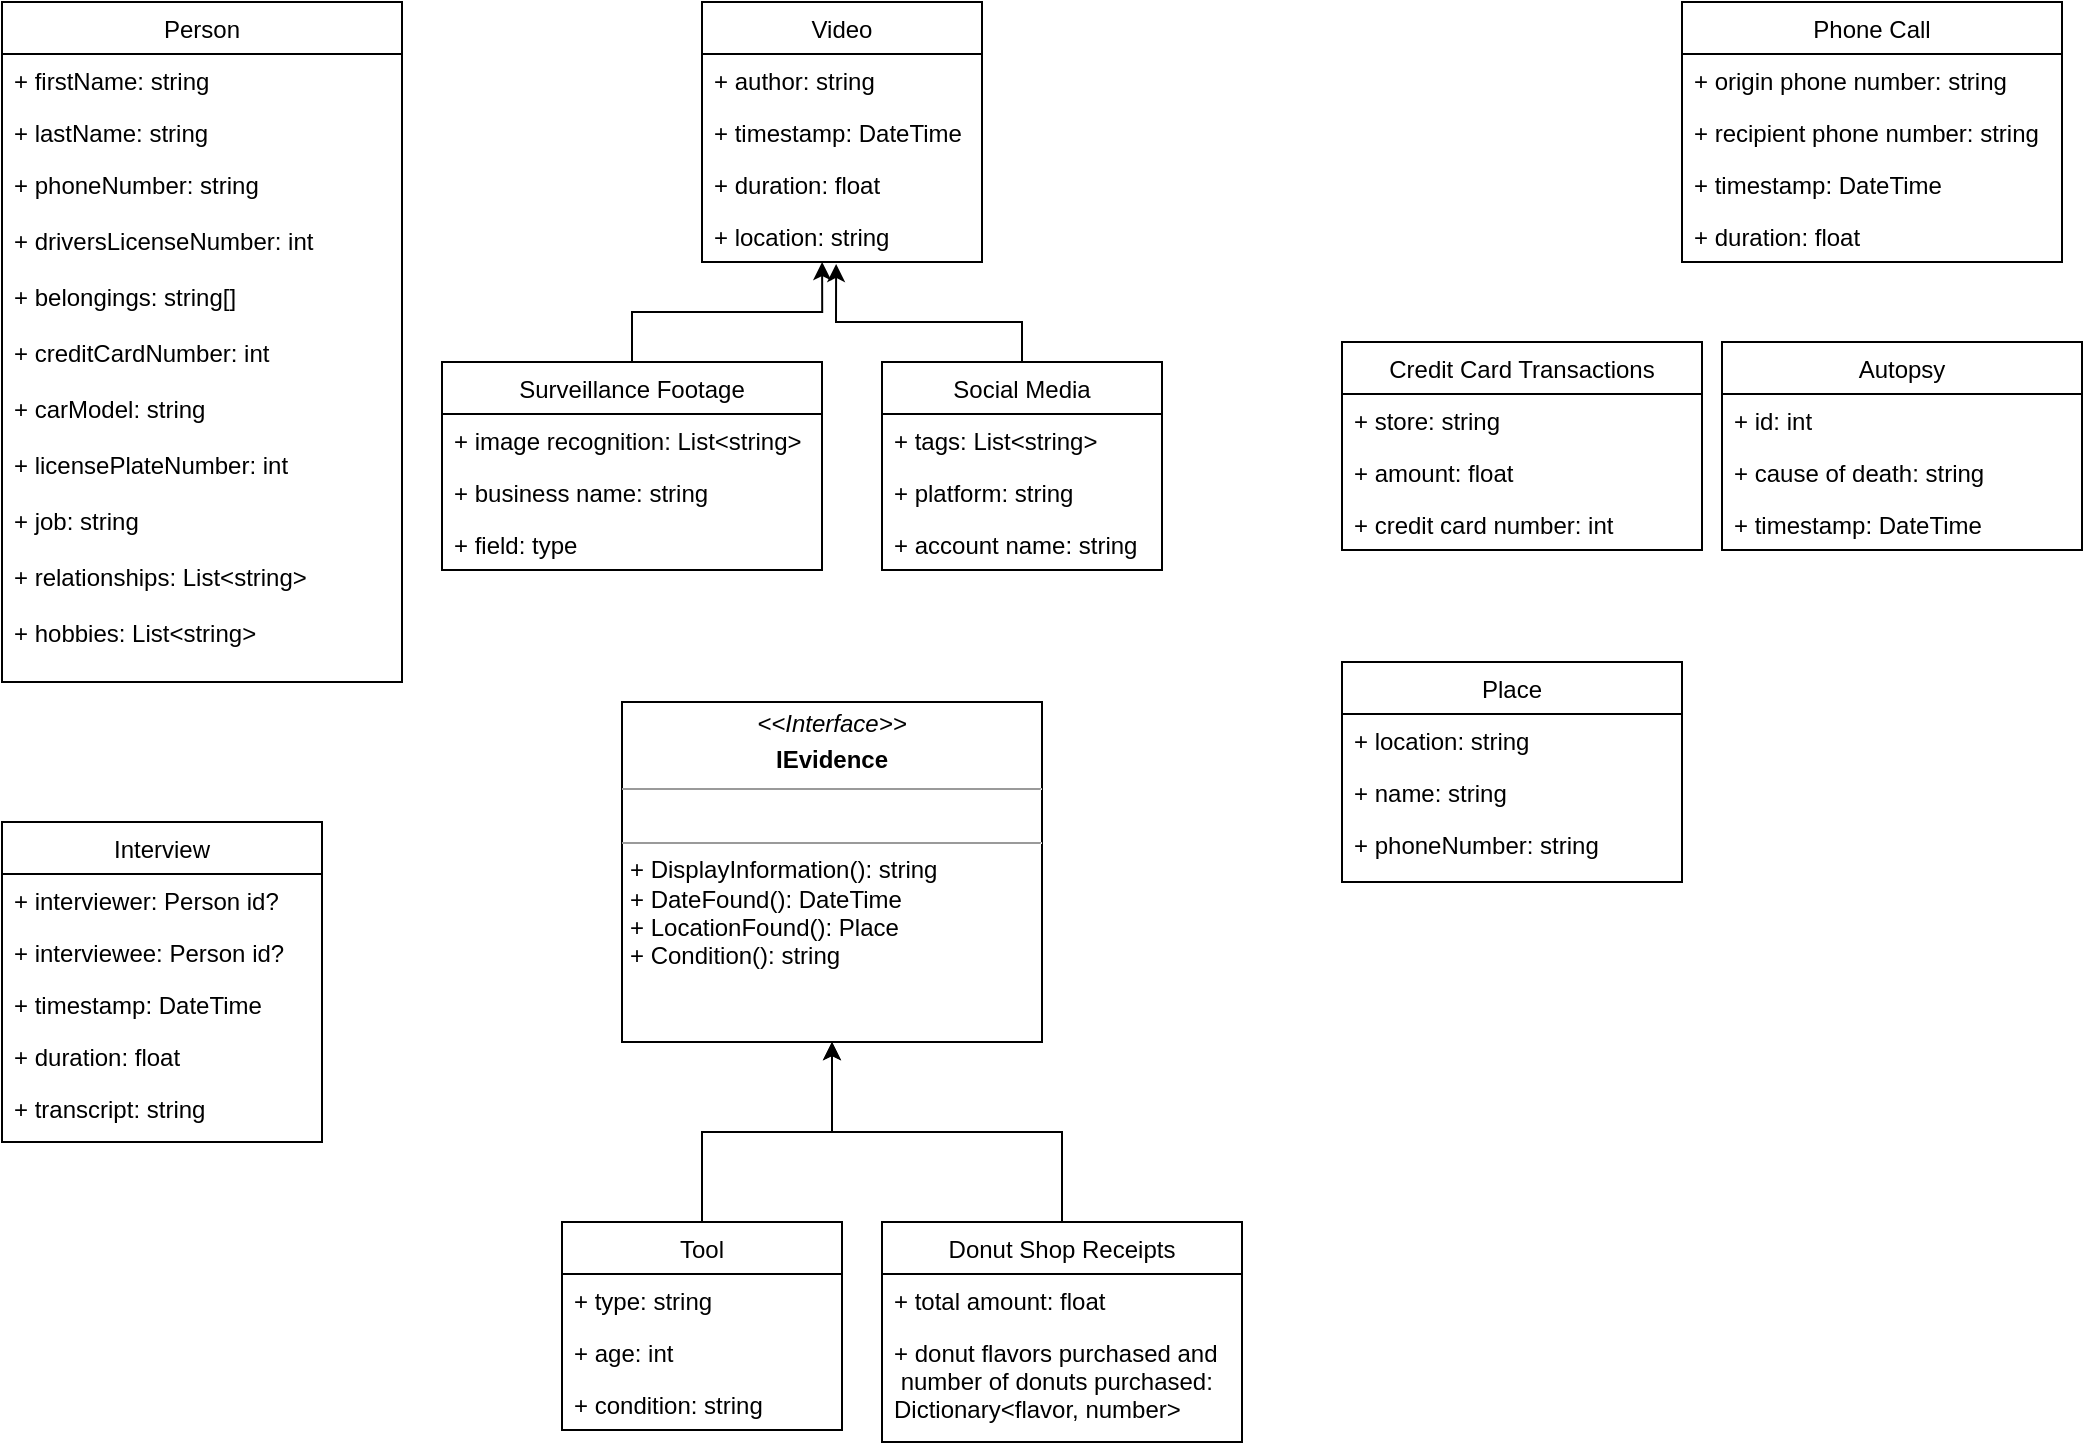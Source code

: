 <mxfile version="16.1.2" type="device"><diagram id="GpX4AnPzuE4LlQAOS_ol" name="Page-1"><mxGraphModel dx="1249" dy="582" grid="1" gridSize="10" guides="1" tooltips="1" connect="1" arrows="1" fold="1" page="1" pageScale="1" pageWidth="1100" pageHeight="850" math="0" shadow="0"><root><mxCell id="0"/><mxCell id="1" parent="0"/><mxCell id="fT0EqmFZyFgD7_2aJZEb-1" value="Person" style="swimlane;fontStyle=0;childLayout=stackLayout;horizontal=1;startSize=26;fillColor=none;horizontalStack=0;resizeParent=1;resizeParentMax=0;resizeLast=0;collapsible=1;marginBottom=0;" parent="1" vertex="1"><mxGeometry x="50" y="30" width="200" height="340" as="geometry"><mxRectangle x="80" y="110" width="70" height="26" as="alternateBounds"/></mxGeometry></mxCell><mxCell id="fT0EqmFZyFgD7_2aJZEb-2" value="+ firstName: string" style="text;strokeColor=none;fillColor=none;align=left;verticalAlign=top;spacingLeft=4;spacingRight=4;overflow=hidden;rotatable=0;points=[[0,0.5],[1,0.5]];portConstraint=eastwest;" parent="fT0EqmFZyFgD7_2aJZEb-1" vertex="1"><mxGeometry y="26" width="200" height="26" as="geometry"/></mxCell><mxCell id="fT0EqmFZyFgD7_2aJZEb-3" value="+ lastName: string" style="text;strokeColor=none;fillColor=none;align=left;verticalAlign=top;spacingLeft=4;spacingRight=4;overflow=hidden;rotatable=0;points=[[0,0.5],[1,0.5]];portConstraint=eastwest;" parent="fT0EqmFZyFgD7_2aJZEb-1" vertex="1"><mxGeometry y="52" width="200" height="26" as="geometry"/></mxCell><mxCell id="fT0EqmFZyFgD7_2aJZEb-4" value="+ phoneNumber: string&#10;&#10;+ driversLicenseNumber: int&#10;&#10;+ belongings: string[]&#10;&#10;+ creditCardNumber: int&#10;&#10;+ carModel: string&#10;&#10;+ licensePlateNumber: int&#10;&#10;+ job: string&#10;&#10;+ relationships: List&lt;string&gt;&#10;&#10;+ hobbies: List&lt;string&gt;&#10;" style="text;strokeColor=none;fillColor=none;align=left;verticalAlign=top;spacingLeft=4;spacingRight=4;overflow=hidden;rotatable=0;points=[[0,0.5],[1,0.5]];portConstraint=eastwest;" parent="fT0EqmFZyFgD7_2aJZEb-1" vertex="1"><mxGeometry y="78" width="200" height="262" as="geometry"/></mxCell><mxCell id="fT0EqmFZyFgD7_2aJZEb-5" value="Place" style="swimlane;fontStyle=0;childLayout=stackLayout;horizontal=1;startSize=26;fillColor=none;horizontalStack=0;resizeParent=1;resizeParentMax=0;resizeLast=0;collapsible=1;marginBottom=0;" parent="1" vertex="1"><mxGeometry x="720" y="360" width="170" height="110" as="geometry"><mxRectangle x="80" y="110" width="70" height="26" as="alternateBounds"/></mxGeometry></mxCell><mxCell id="fT0EqmFZyFgD7_2aJZEb-6" value="+ location: string" style="text;strokeColor=none;fillColor=none;align=left;verticalAlign=top;spacingLeft=4;spacingRight=4;overflow=hidden;rotatable=0;points=[[0,0.5],[1,0.5]];portConstraint=eastwest;" parent="fT0EqmFZyFgD7_2aJZEb-5" vertex="1"><mxGeometry y="26" width="170" height="26" as="geometry"/></mxCell><mxCell id="fT0EqmFZyFgD7_2aJZEb-7" value="+ name: string" style="text;strokeColor=none;fillColor=none;align=left;verticalAlign=top;spacingLeft=4;spacingRight=4;overflow=hidden;rotatable=0;points=[[0,0.5],[1,0.5]];portConstraint=eastwest;" parent="fT0EqmFZyFgD7_2aJZEb-5" vertex="1"><mxGeometry y="52" width="170" height="26" as="geometry"/></mxCell><mxCell id="fT0EqmFZyFgD7_2aJZEb-8" value="+ phoneNumber: string" style="text;strokeColor=none;fillColor=none;align=left;verticalAlign=top;spacingLeft=4;spacingRight=4;overflow=hidden;rotatable=0;points=[[0,0.5],[1,0.5]];portConstraint=eastwest;" parent="fT0EqmFZyFgD7_2aJZEb-5" vertex="1"><mxGeometry y="78" width="170" height="32" as="geometry"/></mxCell><mxCell id="fT0EqmFZyFgD7_2aJZEb-9" value="&lt;p style=&quot;margin: 0px ; margin-top: 4px ; text-align: center&quot;&gt;&lt;i&gt;&amp;lt;&amp;lt;Interface&amp;gt;&amp;gt;&lt;/i&gt;&lt;b&gt;&lt;br&gt;&lt;/b&gt;&lt;/p&gt;&lt;p style=&quot;margin: 0px ; margin-top: 4px ; text-align: center&quot;&gt;&lt;b&gt;IEvidence&lt;/b&gt;&lt;br&gt;&lt;b&gt;&lt;/b&gt;&lt;/p&gt;&lt;hr size=&quot;1&quot;&gt;&lt;p style=&quot;margin: 0px ; margin-left: 4px&quot;&gt;&lt;br&gt;&lt;/p&gt;&lt;hr size=&quot;1&quot;&gt;&lt;p style=&quot;margin: 0px ; margin-left: 4px&quot;&gt;+ DisplayInformation(): string&lt;br&gt;+ DateFound(): DateTime&lt;/p&gt;&lt;p style=&quot;margin: 0px ; margin-left: 4px&quot;&gt;+ LocationFound(): Place&lt;/p&gt;&lt;p style=&quot;margin: 0px ; margin-left: 4px&quot;&gt;+ Condition(): string&lt;/p&gt;&lt;p style=&quot;margin: 0px ; margin-left: 4px&quot;&gt;&lt;br&gt;&lt;/p&gt;&lt;p style=&quot;margin: 0px ; margin-left: 4px&quot;&gt;&lt;br&gt;&lt;/p&gt;" style="verticalAlign=top;align=left;overflow=fill;fontSize=12;fontFamily=Helvetica;html=1;" parent="1" vertex="1"><mxGeometry x="360" y="380" width="210" height="170" as="geometry"/></mxCell><mxCell id="fT0EqmFZyFgD7_2aJZEb-11" value="Tool" style="swimlane;fontStyle=0;childLayout=stackLayout;horizontal=1;startSize=26;fillColor=none;horizontalStack=0;resizeParent=1;resizeParentMax=0;resizeLast=0;collapsible=1;marginBottom=0;" parent="1" vertex="1"><mxGeometry x="330" y="640" width="140" height="104" as="geometry"/></mxCell><mxCell id="fT0EqmFZyFgD7_2aJZEb-12" value="+ type: string" style="text;strokeColor=none;fillColor=none;align=left;verticalAlign=top;spacingLeft=4;spacingRight=4;overflow=hidden;rotatable=0;points=[[0,0.5],[1,0.5]];portConstraint=eastwest;" parent="fT0EqmFZyFgD7_2aJZEb-11" vertex="1"><mxGeometry y="26" width="140" height="26" as="geometry"/></mxCell><mxCell id="fT0EqmFZyFgD7_2aJZEb-13" value="+ age: int" style="text;strokeColor=none;fillColor=none;align=left;verticalAlign=top;spacingLeft=4;spacingRight=4;overflow=hidden;rotatable=0;points=[[0,0.5],[1,0.5]];portConstraint=eastwest;" parent="fT0EqmFZyFgD7_2aJZEb-11" vertex="1"><mxGeometry y="52" width="140" height="26" as="geometry"/></mxCell><mxCell id="fT0EqmFZyFgD7_2aJZEb-14" value="+ condition: string" style="text;strokeColor=none;fillColor=none;align=left;verticalAlign=top;spacingLeft=4;spacingRight=4;overflow=hidden;rotatable=0;points=[[0,0.5],[1,0.5]];portConstraint=eastwest;" parent="fT0EqmFZyFgD7_2aJZEb-11" vertex="1"><mxGeometry y="78" width="140" height="26" as="geometry"/></mxCell><mxCell id="fT0EqmFZyFgD7_2aJZEb-17" value="Interview" style="swimlane;fontStyle=0;childLayout=stackLayout;horizontal=1;startSize=26;fillColor=none;horizontalStack=0;resizeParent=1;resizeParentMax=0;resizeLast=0;collapsible=1;marginBottom=0;" parent="1" vertex="1"><mxGeometry x="50" y="440" width="160" height="160" as="geometry"/></mxCell><mxCell id="fT0EqmFZyFgD7_2aJZEb-18" value="+ interviewer: Person id?" style="text;strokeColor=none;fillColor=none;align=left;verticalAlign=top;spacingLeft=4;spacingRight=4;overflow=hidden;rotatable=0;points=[[0,0.5],[1,0.5]];portConstraint=eastwest;" parent="fT0EqmFZyFgD7_2aJZEb-17" vertex="1"><mxGeometry y="26" width="160" height="26" as="geometry"/></mxCell><mxCell id="fT0EqmFZyFgD7_2aJZEb-19" value="+ interviewee: Person id?" style="text;strokeColor=none;fillColor=none;align=left;verticalAlign=top;spacingLeft=4;spacingRight=4;overflow=hidden;rotatable=0;points=[[0,0.5],[1,0.5]];portConstraint=eastwest;" parent="fT0EqmFZyFgD7_2aJZEb-17" vertex="1"><mxGeometry y="52" width="160" height="26" as="geometry"/></mxCell><mxCell id="fT0EqmFZyFgD7_2aJZEb-20" value="+ timestamp: DateTime" style="text;strokeColor=none;fillColor=none;align=left;verticalAlign=top;spacingLeft=4;spacingRight=4;overflow=hidden;rotatable=0;points=[[0,0.5],[1,0.5]];portConstraint=eastwest;" parent="fT0EqmFZyFgD7_2aJZEb-17" vertex="1"><mxGeometry y="78" width="160" height="82" as="geometry"/></mxCell><mxCell id="fT0EqmFZyFgD7_2aJZEb-21" value="Phone Call" style="swimlane;fontStyle=0;childLayout=stackLayout;horizontal=1;startSize=26;fillColor=none;horizontalStack=0;resizeParent=1;resizeParentMax=0;resizeLast=0;collapsible=1;marginBottom=0;" parent="1" vertex="1"><mxGeometry x="890" y="30" width="190" height="130" as="geometry"/></mxCell><mxCell id="fT0EqmFZyFgD7_2aJZEb-22" value="+ origin phone number: string" style="text;strokeColor=none;fillColor=none;align=left;verticalAlign=top;spacingLeft=4;spacingRight=4;overflow=hidden;rotatable=0;points=[[0,0.5],[1,0.5]];portConstraint=eastwest;" parent="fT0EqmFZyFgD7_2aJZEb-21" vertex="1"><mxGeometry y="26" width="190" height="26" as="geometry"/></mxCell><mxCell id="fT0EqmFZyFgD7_2aJZEb-23" value="+ recipient phone number: string" style="text;strokeColor=none;fillColor=none;align=left;verticalAlign=top;spacingLeft=4;spacingRight=4;overflow=hidden;rotatable=0;points=[[0,0.5],[1,0.5]];portConstraint=eastwest;" parent="fT0EqmFZyFgD7_2aJZEb-21" vertex="1"><mxGeometry y="52" width="190" height="26" as="geometry"/></mxCell><mxCell id="fT0EqmFZyFgD7_2aJZEb-24" value="+ timestamp: DateTime" style="text;strokeColor=none;fillColor=none;align=left;verticalAlign=top;spacingLeft=4;spacingRight=4;overflow=hidden;rotatable=0;points=[[0,0.5],[1,0.5]];portConstraint=eastwest;" parent="fT0EqmFZyFgD7_2aJZEb-21" vertex="1"><mxGeometry y="78" width="190" height="52" as="geometry"/></mxCell><mxCell id="fT0EqmFZyFgD7_2aJZEb-30" value="Video" style="swimlane;fontStyle=0;childLayout=stackLayout;horizontal=1;startSize=26;fillColor=none;horizontalStack=0;resizeParent=1;resizeParentMax=0;resizeLast=0;collapsible=1;marginBottom=0;" parent="1" vertex="1"><mxGeometry x="400" y="30" width="140" height="130" as="geometry"/></mxCell><mxCell id="fT0EqmFZyFgD7_2aJZEb-31" value="+ author: string" style="text;strokeColor=none;fillColor=none;align=left;verticalAlign=top;spacingLeft=4;spacingRight=4;overflow=hidden;rotatable=0;points=[[0,0.5],[1,0.5]];portConstraint=eastwest;" parent="fT0EqmFZyFgD7_2aJZEb-30" vertex="1"><mxGeometry y="26" width="140" height="26" as="geometry"/></mxCell><mxCell id="fT0EqmFZyFgD7_2aJZEb-32" value="+ timestamp: DateTime" style="text;strokeColor=none;fillColor=none;align=left;verticalAlign=top;spacingLeft=4;spacingRight=4;overflow=hidden;rotatable=0;points=[[0,0.5],[1,0.5]];portConstraint=eastwest;" parent="fT0EqmFZyFgD7_2aJZEb-30" vertex="1"><mxGeometry y="52" width="140" height="26" as="geometry"/></mxCell><mxCell id="fT0EqmFZyFgD7_2aJZEb-33" value="+ duration: float" style="text;strokeColor=none;fillColor=none;align=left;verticalAlign=top;spacingLeft=4;spacingRight=4;overflow=hidden;rotatable=0;points=[[0,0.5],[1,0.5]];portConstraint=eastwest;" parent="fT0EqmFZyFgD7_2aJZEb-30" vertex="1"><mxGeometry y="78" width="140" height="52" as="geometry"/></mxCell><mxCell id="fT0EqmFZyFgD7_2aJZEb-50" value="" style="edgeStyle=orthogonalEdgeStyle;rounded=0;orthogonalLoop=1;jettySize=auto;html=1;entryX=0.429;entryY=1;entryDx=0;entryDy=0;entryPerimeter=0;" parent="1" source="fT0EqmFZyFgD7_2aJZEb-34" target="LmaBlVGj-Z2WXdsz3wPb-6" edge="1"><mxGeometry relative="1" as="geometry"><mxPoint x="460" y="210" as="targetPoint"/></mxGeometry></mxCell><mxCell id="fT0EqmFZyFgD7_2aJZEb-34" value="Surveillance Footage" style="swimlane;fontStyle=0;childLayout=stackLayout;horizontal=1;startSize=26;fillColor=none;horizontalStack=0;resizeParent=1;resizeParentMax=0;resizeLast=0;collapsible=1;marginBottom=0;" parent="1" vertex="1"><mxGeometry x="270" y="210" width="190" height="104" as="geometry"/></mxCell><mxCell id="fT0EqmFZyFgD7_2aJZEb-35" value="+ image recognition: List&lt;string&gt;" style="text;strokeColor=none;fillColor=none;align=left;verticalAlign=top;spacingLeft=4;spacingRight=4;overflow=hidden;rotatable=0;points=[[0,0.5],[1,0.5]];portConstraint=eastwest;" parent="fT0EqmFZyFgD7_2aJZEb-34" vertex="1"><mxGeometry y="26" width="190" height="26" as="geometry"/></mxCell><mxCell id="fT0EqmFZyFgD7_2aJZEb-36" value="+ business name: string" style="text;strokeColor=none;fillColor=none;align=left;verticalAlign=top;spacingLeft=4;spacingRight=4;overflow=hidden;rotatable=0;points=[[0,0.5],[1,0.5]];portConstraint=eastwest;" parent="fT0EqmFZyFgD7_2aJZEb-34" vertex="1"><mxGeometry y="52" width="190" height="26" as="geometry"/></mxCell><mxCell id="fT0EqmFZyFgD7_2aJZEb-37" value="+ field: type" style="text;strokeColor=none;fillColor=none;align=left;verticalAlign=top;spacingLeft=4;spacingRight=4;overflow=hidden;rotatable=0;points=[[0,0.5],[1,0.5]];portConstraint=eastwest;" parent="fT0EqmFZyFgD7_2aJZEb-34" vertex="1"><mxGeometry y="78" width="190" height="26" as="geometry"/></mxCell><mxCell id="fT0EqmFZyFgD7_2aJZEb-38" value="Social Media" style="swimlane;fontStyle=0;childLayout=stackLayout;horizontal=1;startSize=26;fillColor=none;horizontalStack=0;resizeParent=1;resizeParentMax=0;resizeLast=0;collapsible=1;marginBottom=0;" parent="1" vertex="1"><mxGeometry x="490" y="210" width="140" height="104" as="geometry"/></mxCell><mxCell id="fT0EqmFZyFgD7_2aJZEb-39" value="+ tags: List&lt;string&gt;" style="text;strokeColor=none;fillColor=none;align=left;verticalAlign=top;spacingLeft=4;spacingRight=4;overflow=hidden;rotatable=0;points=[[0,0.5],[1,0.5]];portConstraint=eastwest;" parent="fT0EqmFZyFgD7_2aJZEb-38" vertex="1"><mxGeometry y="26" width="140" height="26" as="geometry"/></mxCell><mxCell id="fT0EqmFZyFgD7_2aJZEb-40" value="+ platform: string" style="text;strokeColor=none;fillColor=none;align=left;verticalAlign=top;spacingLeft=4;spacingRight=4;overflow=hidden;rotatable=0;points=[[0,0.5],[1,0.5]];portConstraint=eastwest;" parent="fT0EqmFZyFgD7_2aJZEb-38" vertex="1"><mxGeometry y="52" width="140" height="26" as="geometry"/></mxCell><mxCell id="fT0EqmFZyFgD7_2aJZEb-41" value="+ account name: string" style="text;strokeColor=none;fillColor=none;align=left;verticalAlign=top;spacingLeft=4;spacingRight=4;overflow=hidden;rotatable=0;points=[[0,0.5],[1,0.5]];portConstraint=eastwest;" parent="fT0EqmFZyFgD7_2aJZEb-38" vertex="1"><mxGeometry y="78" width="140" height="26" as="geometry"/></mxCell><mxCell id="fT0EqmFZyFgD7_2aJZEb-42" value="Credit Card Transactions" style="swimlane;fontStyle=0;childLayout=stackLayout;horizontal=1;startSize=26;fillColor=none;horizontalStack=0;resizeParent=1;resizeParentMax=0;resizeLast=0;collapsible=1;marginBottom=0;" parent="1" vertex="1"><mxGeometry x="720" y="200" width="180" height="104" as="geometry"/></mxCell><mxCell id="fT0EqmFZyFgD7_2aJZEb-43" value="+ store: string" style="text;strokeColor=none;fillColor=none;align=left;verticalAlign=top;spacingLeft=4;spacingRight=4;overflow=hidden;rotatable=0;points=[[0,0.5],[1,0.5]];portConstraint=eastwest;" parent="fT0EqmFZyFgD7_2aJZEb-42" vertex="1"><mxGeometry y="26" width="180" height="26" as="geometry"/></mxCell><mxCell id="fT0EqmFZyFgD7_2aJZEb-44" value="+ amount: float" style="text;strokeColor=none;fillColor=none;align=left;verticalAlign=top;spacingLeft=4;spacingRight=4;overflow=hidden;rotatable=0;points=[[0,0.5],[1,0.5]];portConstraint=eastwest;" parent="fT0EqmFZyFgD7_2aJZEb-42" vertex="1"><mxGeometry y="52" width="180" height="26" as="geometry"/></mxCell><mxCell id="fT0EqmFZyFgD7_2aJZEb-45" value="+ credit card number: int" style="text;strokeColor=none;fillColor=none;align=left;verticalAlign=top;spacingLeft=4;spacingRight=4;overflow=hidden;rotatable=0;points=[[0,0.5],[1,0.5]];portConstraint=eastwest;" parent="fT0EqmFZyFgD7_2aJZEb-42" vertex="1"><mxGeometry y="78" width="180" height="26" as="geometry"/></mxCell><mxCell id="fT0EqmFZyFgD7_2aJZEb-46" value="Autopsy" style="swimlane;fontStyle=0;childLayout=stackLayout;horizontal=1;startSize=26;fillColor=none;horizontalStack=0;resizeParent=1;resizeParentMax=0;resizeLast=0;collapsible=1;marginBottom=0;" parent="1" vertex="1"><mxGeometry x="910" y="200" width="180" height="104" as="geometry"/></mxCell><mxCell id="fT0EqmFZyFgD7_2aJZEb-47" value="+ id: int" style="text;strokeColor=none;fillColor=none;align=left;verticalAlign=top;spacingLeft=4;spacingRight=4;overflow=hidden;rotatable=0;points=[[0,0.5],[1,0.5]];portConstraint=eastwest;" parent="fT0EqmFZyFgD7_2aJZEb-46" vertex="1"><mxGeometry y="26" width="180" height="26" as="geometry"/></mxCell><mxCell id="fT0EqmFZyFgD7_2aJZEb-48" value="+ cause of death: string" style="text;strokeColor=none;fillColor=none;align=left;verticalAlign=top;spacingLeft=4;spacingRight=4;overflow=hidden;rotatable=0;points=[[0,0.5],[1,0.5]];portConstraint=eastwest;" parent="fT0EqmFZyFgD7_2aJZEb-46" vertex="1"><mxGeometry y="52" width="180" height="26" as="geometry"/></mxCell><mxCell id="fT0EqmFZyFgD7_2aJZEb-49" value="+ timestamp: DateTime" style="text;strokeColor=none;fillColor=none;align=left;verticalAlign=top;spacingLeft=4;spacingRight=4;overflow=hidden;rotatable=0;points=[[0,0.5],[1,0.5]];portConstraint=eastwest;" parent="fT0EqmFZyFgD7_2aJZEb-46" vertex="1"><mxGeometry y="78" width="180" height="26" as="geometry"/></mxCell><mxCell id="LmaBlVGj-Z2WXdsz3wPb-1" value="Donut Shop Receipts" style="swimlane;fontStyle=0;childLayout=stackLayout;horizontal=1;startSize=26;fillColor=none;horizontalStack=0;resizeParent=1;resizeParentMax=0;resizeLast=0;collapsible=1;marginBottom=0;" vertex="1" parent="1"><mxGeometry x="490" y="640" width="180" height="110" as="geometry"/></mxCell><mxCell id="LmaBlVGj-Z2WXdsz3wPb-2" value="+ total amount: float" style="text;strokeColor=none;fillColor=none;align=left;verticalAlign=top;spacingLeft=4;spacingRight=4;overflow=hidden;rotatable=0;points=[[0,0.5],[1,0.5]];portConstraint=eastwest;" vertex="1" parent="LmaBlVGj-Z2WXdsz3wPb-1"><mxGeometry y="26" width="180" height="26" as="geometry"/></mxCell><mxCell id="LmaBlVGj-Z2WXdsz3wPb-3" value="+ donut flavors purchased and&#10; number of donuts purchased: &#10;Dictionary&lt;flavor, number&gt;" style="text;strokeColor=none;fillColor=none;align=left;verticalAlign=top;spacingLeft=4;spacingRight=4;overflow=hidden;rotatable=0;points=[[0,0.5],[1,0.5]];portConstraint=eastwest;" vertex="1" parent="LmaBlVGj-Z2WXdsz3wPb-1"><mxGeometry y="52" width="180" height="58" as="geometry"/></mxCell><mxCell id="LmaBlVGj-Z2WXdsz3wPb-6" value="+ location: string" style="text;strokeColor=none;fillColor=none;align=left;verticalAlign=top;spacingLeft=4;spacingRight=4;overflow=hidden;rotatable=0;points=[[0,0.5],[1,0.5]];portConstraint=eastwest;" vertex="1" parent="1"><mxGeometry x="400" y="134" width="140" height="26" as="geometry"/></mxCell><mxCell id="LmaBlVGj-Z2WXdsz3wPb-7" value="" style="endArrow=classic;html=1;rounded=0;exitX=0.5;exitY=0;exitDx=0;exitDy=0;entryX=0.479;entryY=1.038;entryDx=0;entryDy=0;entryPerimeter=0;" edge="1" parent="1" source="fT0EqmFZyFgD7_2aJZEb-38" target="LmaBlVGj-Z2WXdsz3wPb-6"><mxGeometry width="50" height="50" relative="1" as="geometry"><mxPoint x="480" y="380" as="sourcePoint"/><mxPoint x="530" y="330" as="targetPoint"/><Array as="points"><mxPoint x="560" y="190"/><mxPoint x="467" y="190"/></Array></mxGeometry></mxCell><mxCell id="LmaBlVGj-Z2WXdsz3wPb-8" value="+ duration: float" style="text;strokeColor=none;fillColor=none;align=left;verticalAlign=top;spacingLeft=4;spacingRight=4;overflow=hidden;rotatable=0;points=[[0,0.5],[1,0.5]];portConstraint=eastwest;" vertex="1" parent="1"><mxGeometry x="890" y="134" width="180" height="26" as="geometry"/></mxCell><mxCell id="LmaBlVGj-Z2WXdsz3wPb-9" value="+ duration: float" style="text;strokeColor=none;fillColor=none;align=left;verticalAlign=top;spacingLeft=4;spacingRight=4;overflow=hidden;rotatable=0;points=[[0,0.5],[1,0.5]];portConstraint=eastwest;" vertex="1" parent="1"><mxGeometry x="50" y="544" width="140" height="26" as="geometry"/></mxCell><mxCell id="LmaBlVGj-Z2WXdsz3wPb-10" value="+ transcript: string" style="text;strokeColor=none;fillColor=none;align=left;verticalAlign=top;spacingLeft=4;spacingRight=4;overflow=hidden;rotatable=0;points=[[0,0.5],[1,0.5]];portConstraint=eastwest;" vertex="1" parent="1"><mxGeometry x="50" y="570" width="140" height="26" as="geometry"/></mxCell><mxCell id="LmaBlVGj-Z2WXdsz3wPb-11" value="" style="edgeStyle=orthogonalEdgeStyle;rounded=0;orthogonalLoop=1;jettySize=auto;html=1;entryX=0.5;entryY=1;entryDx=0;entryDy=0;exitX=0.5;exitY=0;exitDx=0;exitDy=0;" edge="1" parent="1" source="fT0EqmFZyFgD7_2aJZEb-11" target="fT0EqmFZyFgD7_2aJZEb-9"><mxGeometry relative="1" as="geometry"><mxPoint x="410" y="630" as="sourcePoint"/><mxPoint x="585.06" y="660" as="targetPoint"/></mxGeometry></mxCell><mxCell id="LmaBlVGj-Z2WXdsz3wPb-12" value="" style="edgeStyle=orthogonalEdgeStyle;rounded=0;orthogonalLoop=1;jettySize=auto;html=1;exitX=0.5;exitY=0;exitDx=0;exitDy=0;" edge="1" parent="1" source="LmaBlVGj-Z2WXdsz3wPb-1" target="fT0EqmFZyFgD7_2aJZEb-9"><mxGeometry relative="1" as="geometry"><mxPoint x="410" y="650" as="sourcePoint"/><mxPoint x="475" y="560" as="targetPoint"/></mxGeometry></mxCell></root></mxGraphModel></diagram></mxfile>